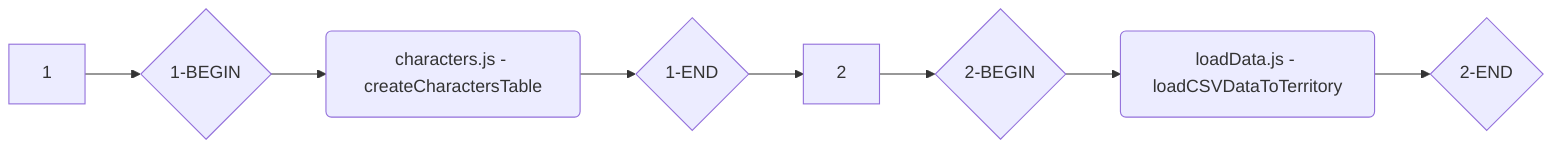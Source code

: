 graph LR
   1-->1BEGIN{1-BEGIN}
   1BEGIN{1-BEGIN}-->characters.js(characters.js - createCharactersTable)
   characters.js(characters.js - createCharactersTable)-->1END{1-END}
   1END{1-END}-->2
   2-->2BEGIN{2-BEGIN}
   2BEGIN{2-BEGIN}-->loadData.js(loadData.js - loadCSVDataToTerritory)
   loadData.js(loadData.js - loadCSVDataToTerritory)-->2END{2-END}